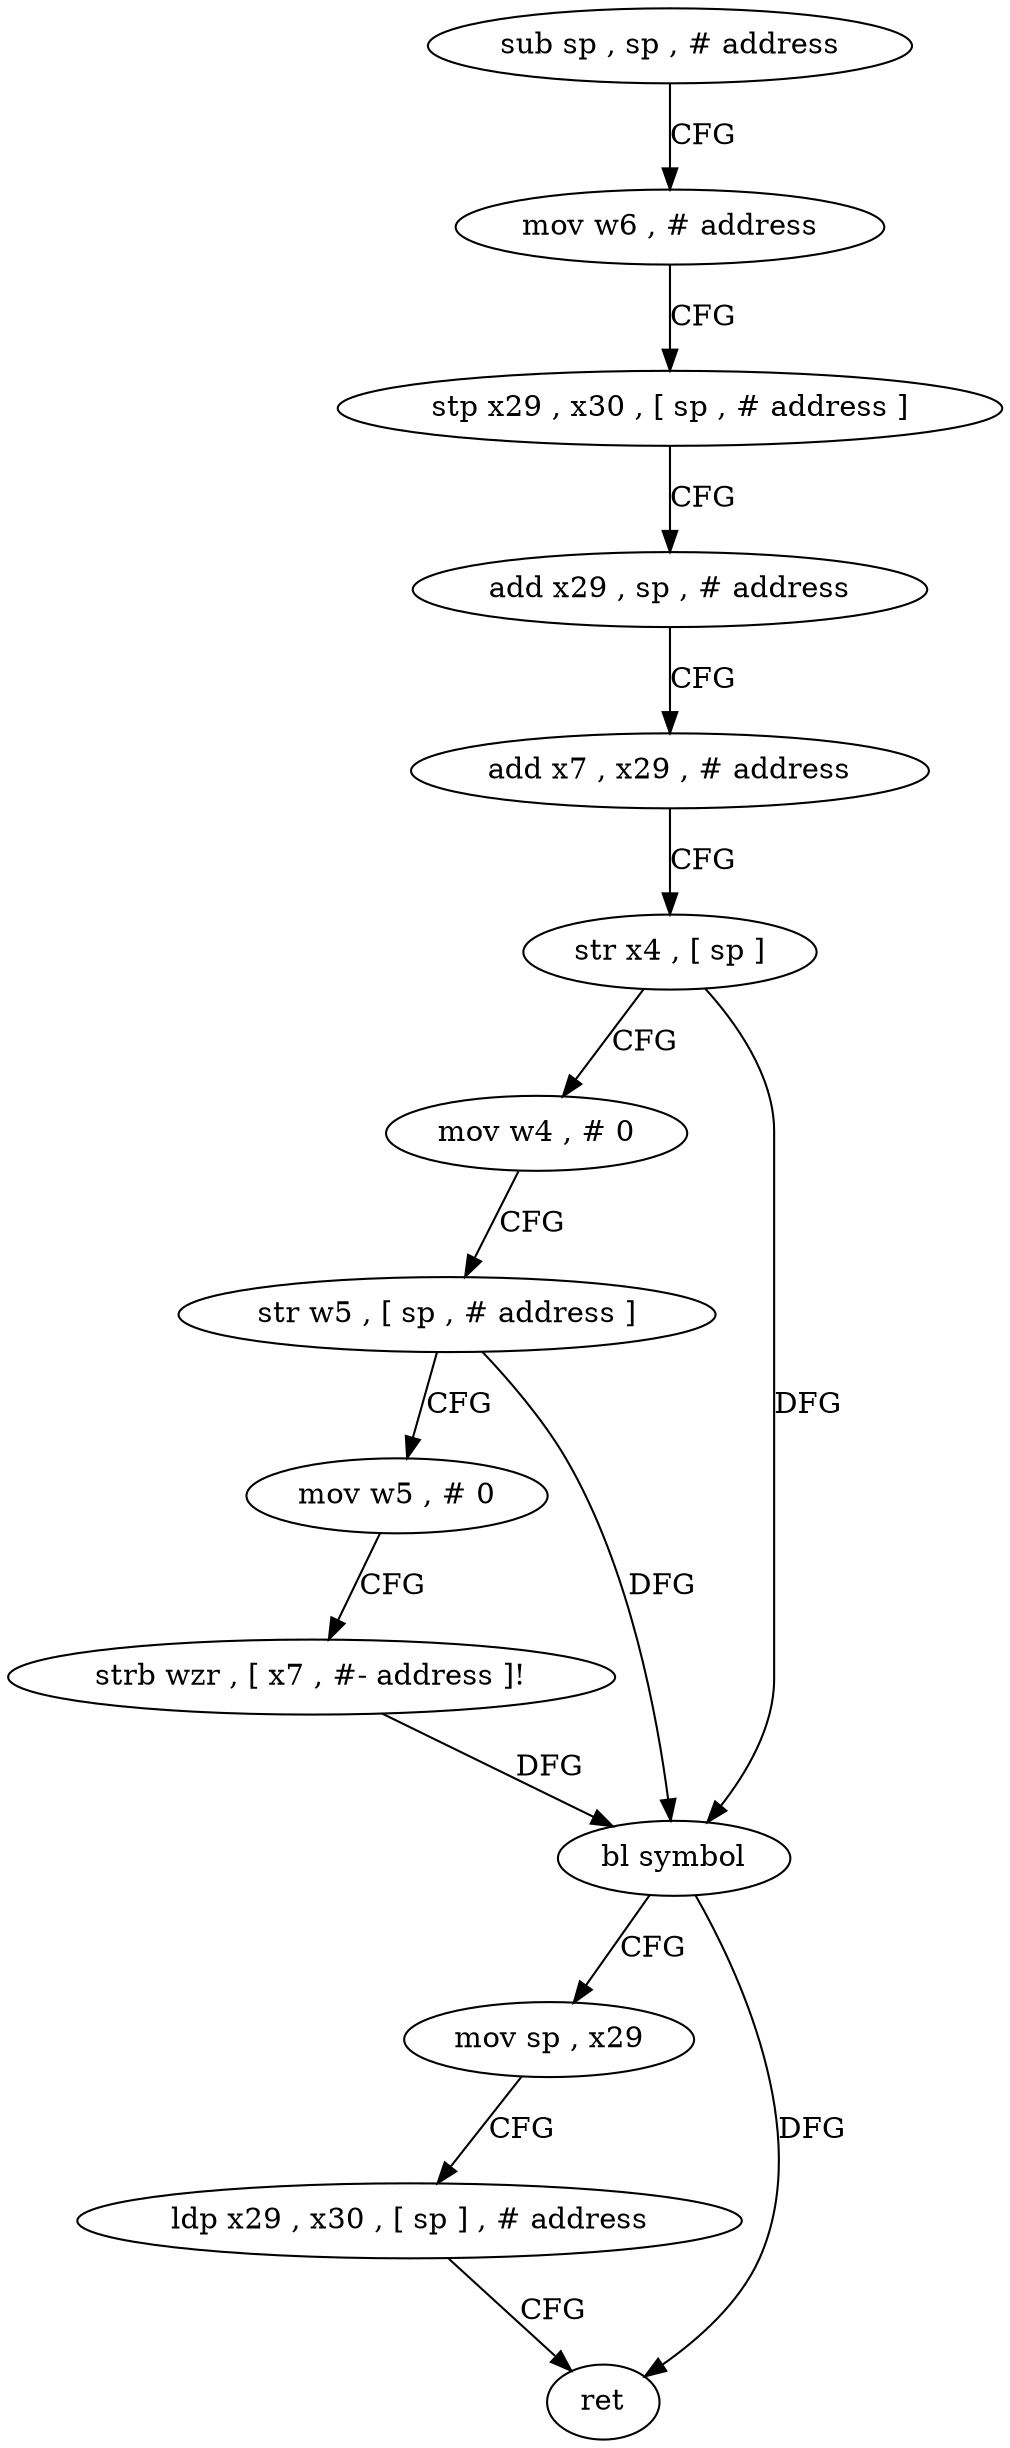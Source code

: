 digraph "func" {
"183912" [label = "sub sp , sp , # address" ]
"183916" [label = "mov w6 , # address" ]
"183920" [label = "stp x29 , x30 , [ sp , # address ]" ]
"183924" [label = "add x29 , sp , # address" ]
"183928" [label = "add x7 , x29 , # address" ]
"183932" [label = "str x4 , [ sp ]" ]
"183936" [label = "mov w4 , # 0" ]
"183940" [label = "str w5 , [ sp , # address ]" ]
"183944" [label = "mov w5 , # 0" ]
"183948" [label = "strb wzr , [ x7 , #- address ]!" ]
"183952" [label = "bl symbol" ]
"183956" [label = "mov sp , x29" ]
"183960" [label = "ldp x29 , x30 , [ sp ] , # address" ]
"183964" [label = "ret" ]
"183912" -> "183916" [ label = "CFG" ]
"183916" -> "183920" [ label = "CFG" ]
"183920" -> "183924" [ label = "CFG" ]
"183924" -> "183928" [ label = "CFG" ]
"183928" -> "183932" [ label = "CFG" ]
"183932" -> "183936" [ label = "CFG" ]
"183932" -> "183952" [ label = "DFG" ]
"183936" -> "183940" [ label = "CFG" ]
"183940" -> "183944" [ label = "CFG" ]
"183940" -> "183952" [ label = "DFG" ]
"183944" -> "183948" [ label = "CFG" ]
"183948" -> "183952" [ label = "DFG" ]
"183952" -> "183956" [ label = "CFG" ]
"183952" -> "183964" [ label = "DFG" ]
"183956" -> "183960" [ label = "CFG" ]
"183960" -> "183964" [ label = "CFG" ]
}
